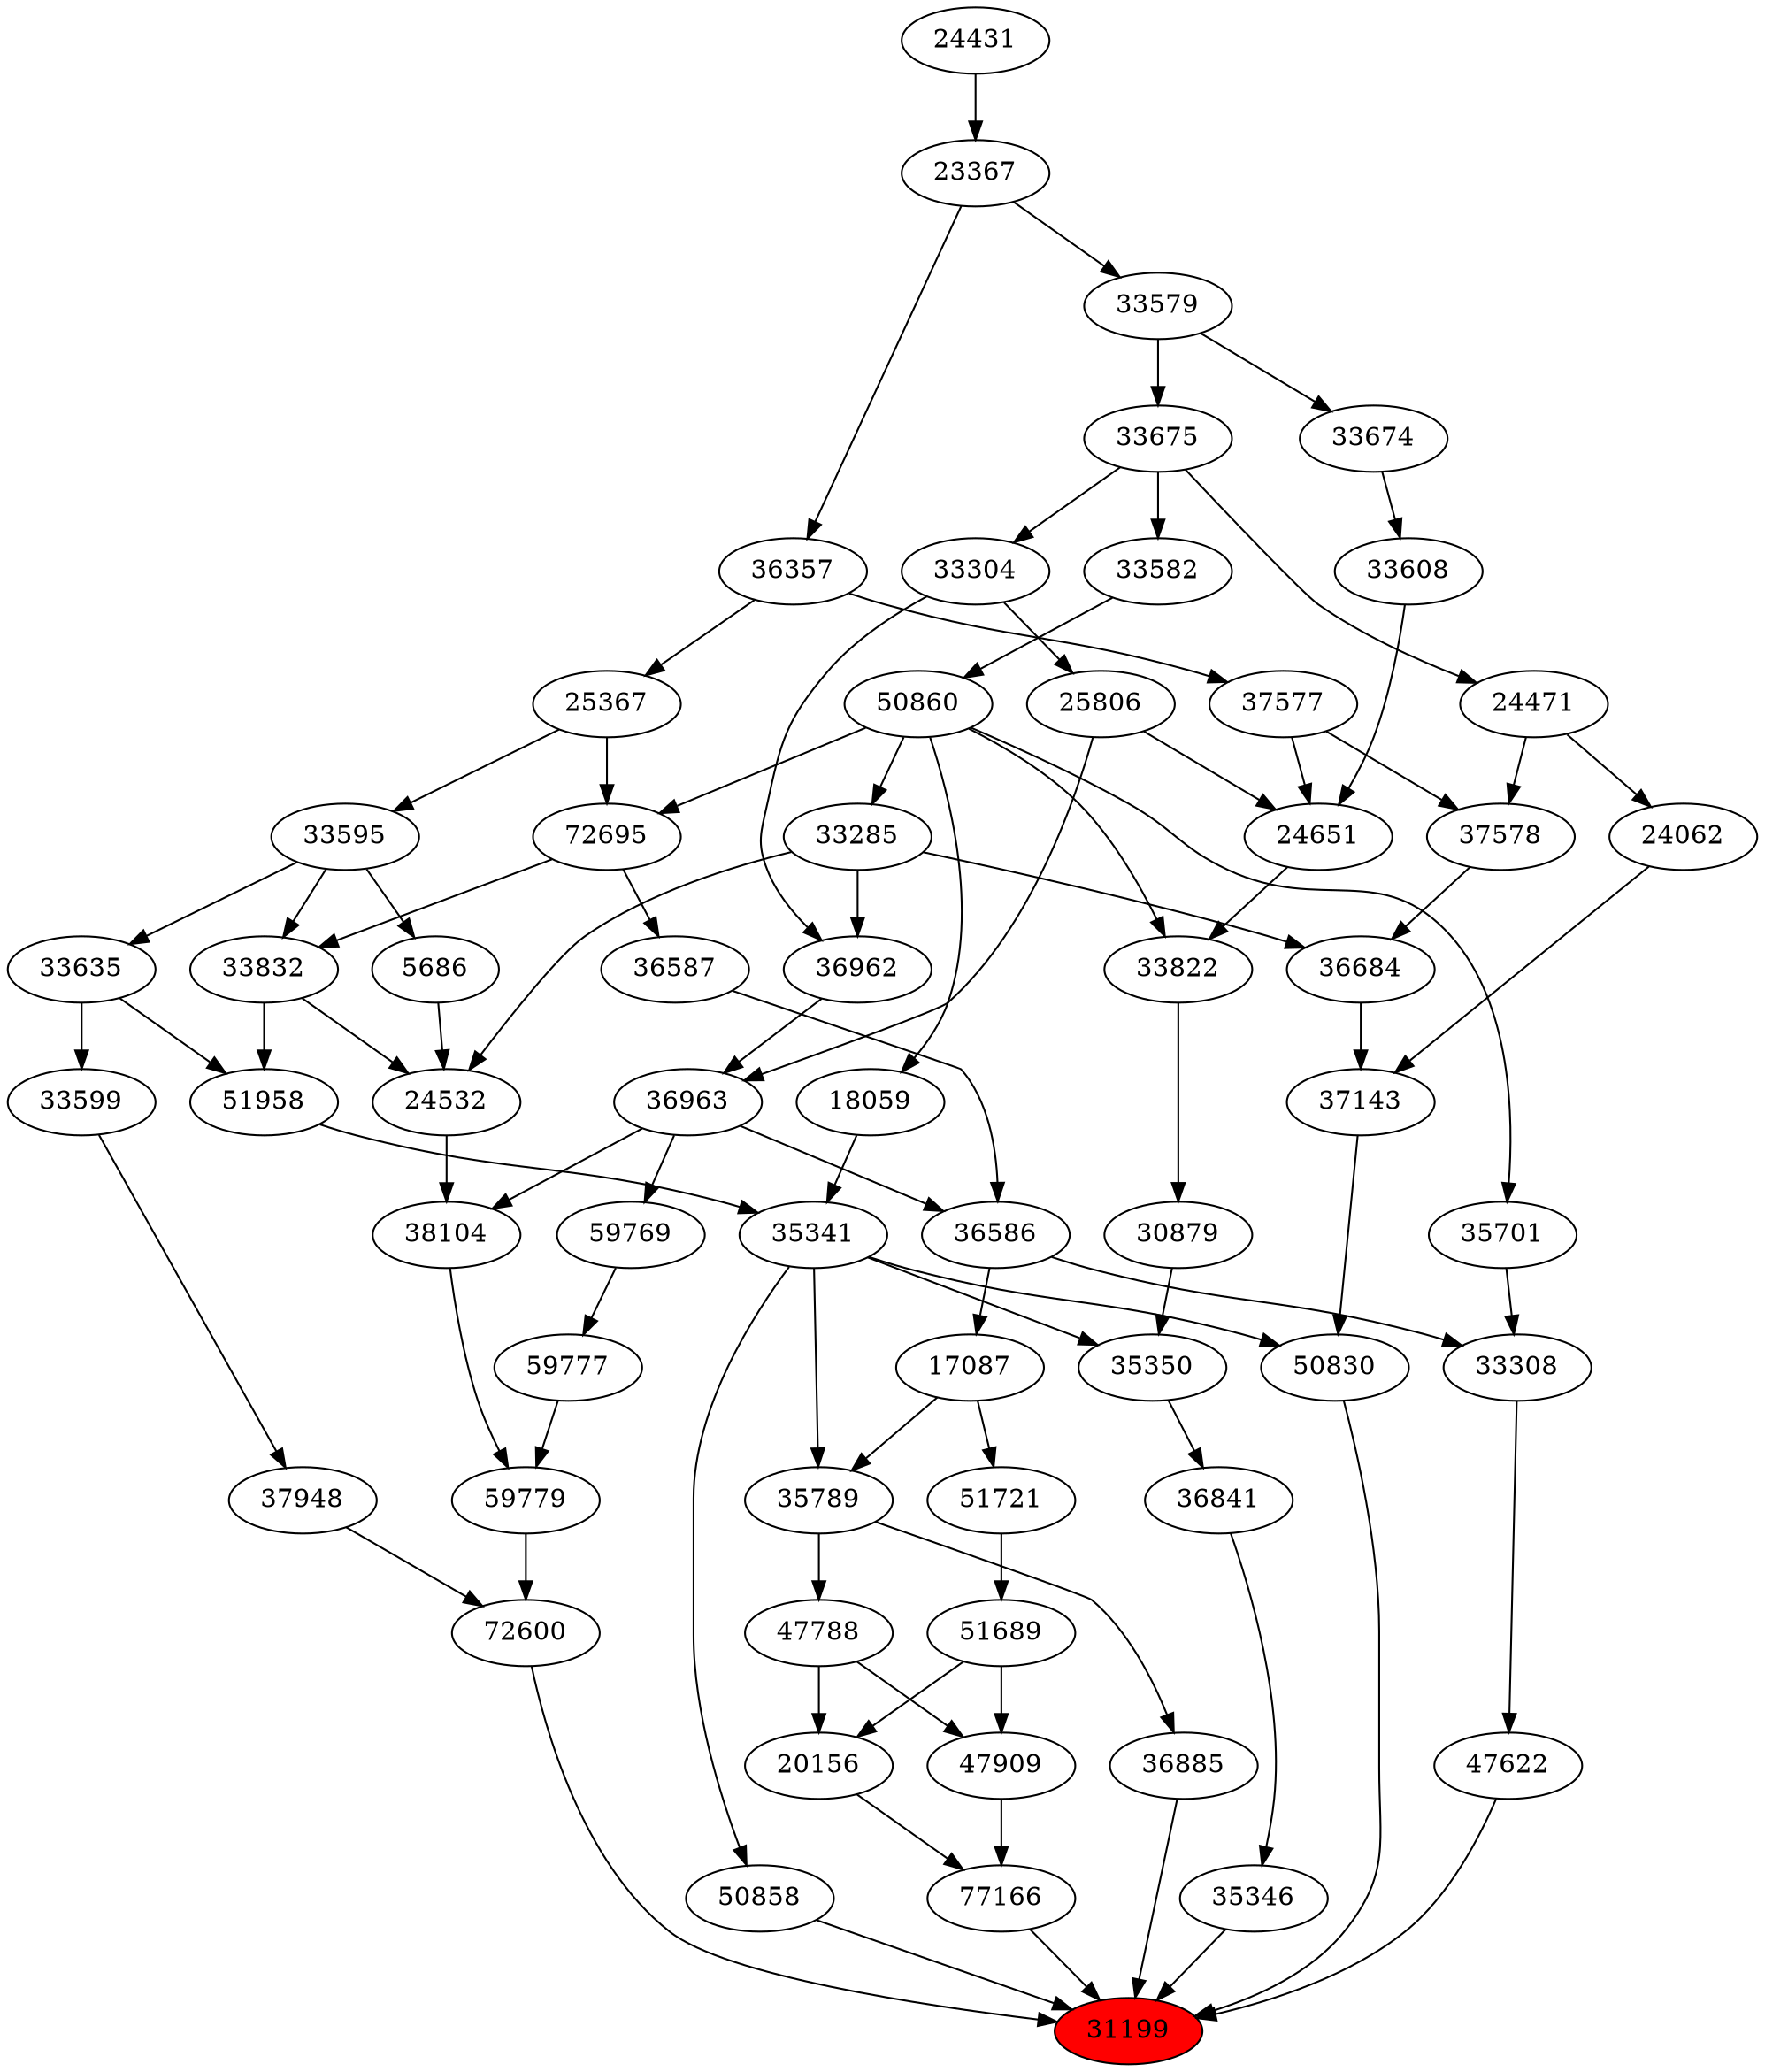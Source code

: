 strict digraph{ 
31199 [label="31199" fillcolor=red style=filled]
50858 -> 31199
35346 -> 31199
50830 -> 31199
36885 -> 31199
47622 -> 31199
72600 -> 31199
77166 -> 31199
50858 [label="50858"]
35341 -> 50858
35346 [label="35346"]
36841 -> 35346
50830 [label="50830"]
35341 -> 50830
37143 -> 50830
36885 [label="36885"]
35789 -> 36885
47622 [label="47622"]
33308 -> 47622
72600 [label="72600"]
59779 -> 72600
37948 -> 72600
77166 [label="77166"]
20156 -> 77166
47909 -> 77166
35341 [label="35341"]
51958 -> 35341
18059 -> 35341
36841 [label="36841"]
35350 -> 36841
37143 [label="37143"]
36684 -> 37143
24062 -> 37143
35789 [label="35789"]
17087 -> 35789
35341 -> 35789
33308 [label="33308"]
36586 -> 33308
35701 -> 33308
59779 [label="59779"]
59777 -> 59779
38104 -> 59779
37948 [label="37948"]
33599 -> 37948
20156 [label="20156"]
47788 -> 20156
51689 -> 20156
47909 [label="47909"]
51689 -> 47909
47788 -> 47909
51958 [label="51958"]
33832 -> 51958
33635 -> 51958
18059 [label="18059"]
50860 -> 18059
35350 [label="35350"]
30879 -> 35350
35341 -> 35350
36684 [label="36684"]
33285 -> 36684
37578 -> 36684
24062 [label="24062"]
24471 -> 24062
17087 [label="17087"]
36586 -> 17087
36586 [label="36586"]
36587 -> 36586
36963 -> 36586
35701 [label="35701"]
50860 -> 35701
59777 [label="59777"]
59769 -> 59777
38104 [label="38104"]
24532 -> 38104
36963 -> 38104
33599 [label="33599"]
33635 -> 33599
47788 [label="47788"]
35789 -> 47788
51689 [label="51689"]
51721 -> 51689
33832 [label="33832"]
72695 -> 33832
33595 -> 33832
33635 [label="33635"]
33595 -> 33635
50860 [label="50860"]
33582 -> 50860
30879 [label="30879"]
33822 -> 30879
33285 [label="33285"]
50860 -> 33285
37578 [label="37578"]
24471 -> 37578
37577 -> 37578
24471 [label="24471"]
33675 -> 24471
36587 [label="36587"]
72695 -> 36587
36963 [label="36963"]
36962 -> 36963
25806 -> 36963
59769 [label="59769"]
36963 -> 59769
24532 [label="24532"]
33285 -> 24532
5686 -> 24532
33832 -> 24532
51721 [label="51721"]
17087 -> 51721
72695 [label="72695"]
50860 -> 72695
25367 -> 72695
33595 [label="33595"]
25367 -> 33595
33582 [label="33582"]
33675 -> 33582
33822 [label="33822"]
24651 -> 33822
50860 -> 33822
37577 [label="37577"]
36357 -> 37577
33675 [label="33675"]
33579 -> 33675
36962 [label="36962"]
33285 -> 36962
33304 -> 36962
25806 [label="25806"]
33304 -> 25806
5686 [label="5686"]
33595 -> 5686
25367 [label="25367"]
36357 -> 25367
24651 [label="24651"]
25806 -> 24651
33608 -> 24651
37577 -> 24651
36357 [label="36357"]
23367 -> 36357
33579 [label="33579"]
23367 -> 33579
33304 [label="33304"]
33675 -> 33304
33608 [label="33608"]
33674 -> 33608
23367 [label="23367"]
24431 -> 23367
33674 [label="33674"]
33579 -> 33674
24431 [label="24431"]
}
